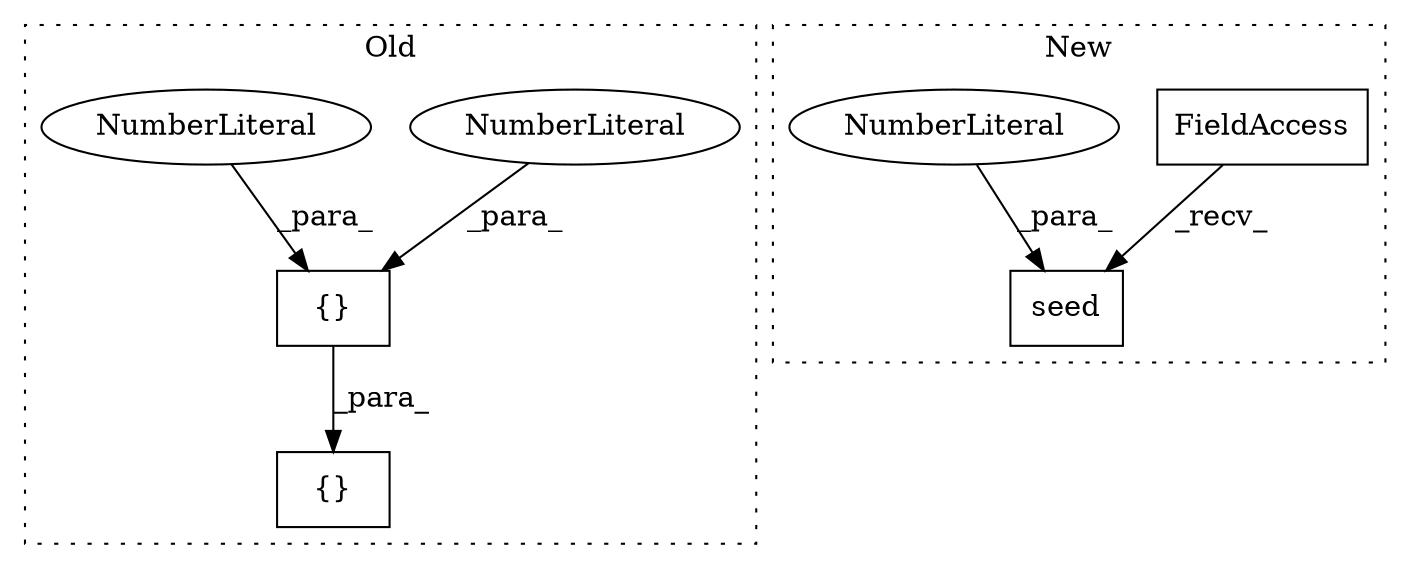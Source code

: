 digraph G {
subgraph cluster0 {
1 [label="{}" a="4" s="942,955" l="1,1" shape="box"];
4 [label="NumberLiteral" a="34" s="952" l="3" shape="ellipse"];
6 [label="NumberLiteral" a="34" s="948" l="3" shape="ellipse"];
7 [label="{}" a="4" s="821,957" l="6,2" shape="box"];
label = "Old";
style="dotted";
}
subgraph cluster1 {
2 [label="seed" a="32" s="1402,1411" l="5,1" shape="box"];
3 [label="FieldAccess" a="22" s="1389" l="12" shape="box"];
5 [label="NumberLiteral" a="34" s="1407" l="4" shape="ellipse"];
label = "New";
style="dotted";
}
1 -> 7 [label="_para_"];
3 -> 2 [label="_recv_"];
4 -> 1 [label="_para_"];
5 -> 2 [label="_para_"];
6 -> 1 [label="_para_"];
}